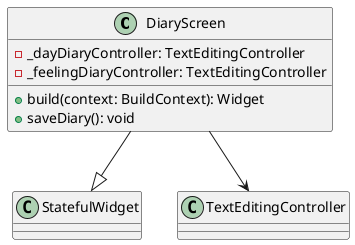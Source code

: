 @startuml
class DiaryScreen {
  - _dayDiaryController: TextEditingController
  - _feelingDiaryController: TextEditingController
  + build(context: BuildContext): Widget
  + saveDiary(): void
}

DiaryScreen --|> StatefulWidget
DiaryScreen --> TextEditingController
@enduml

